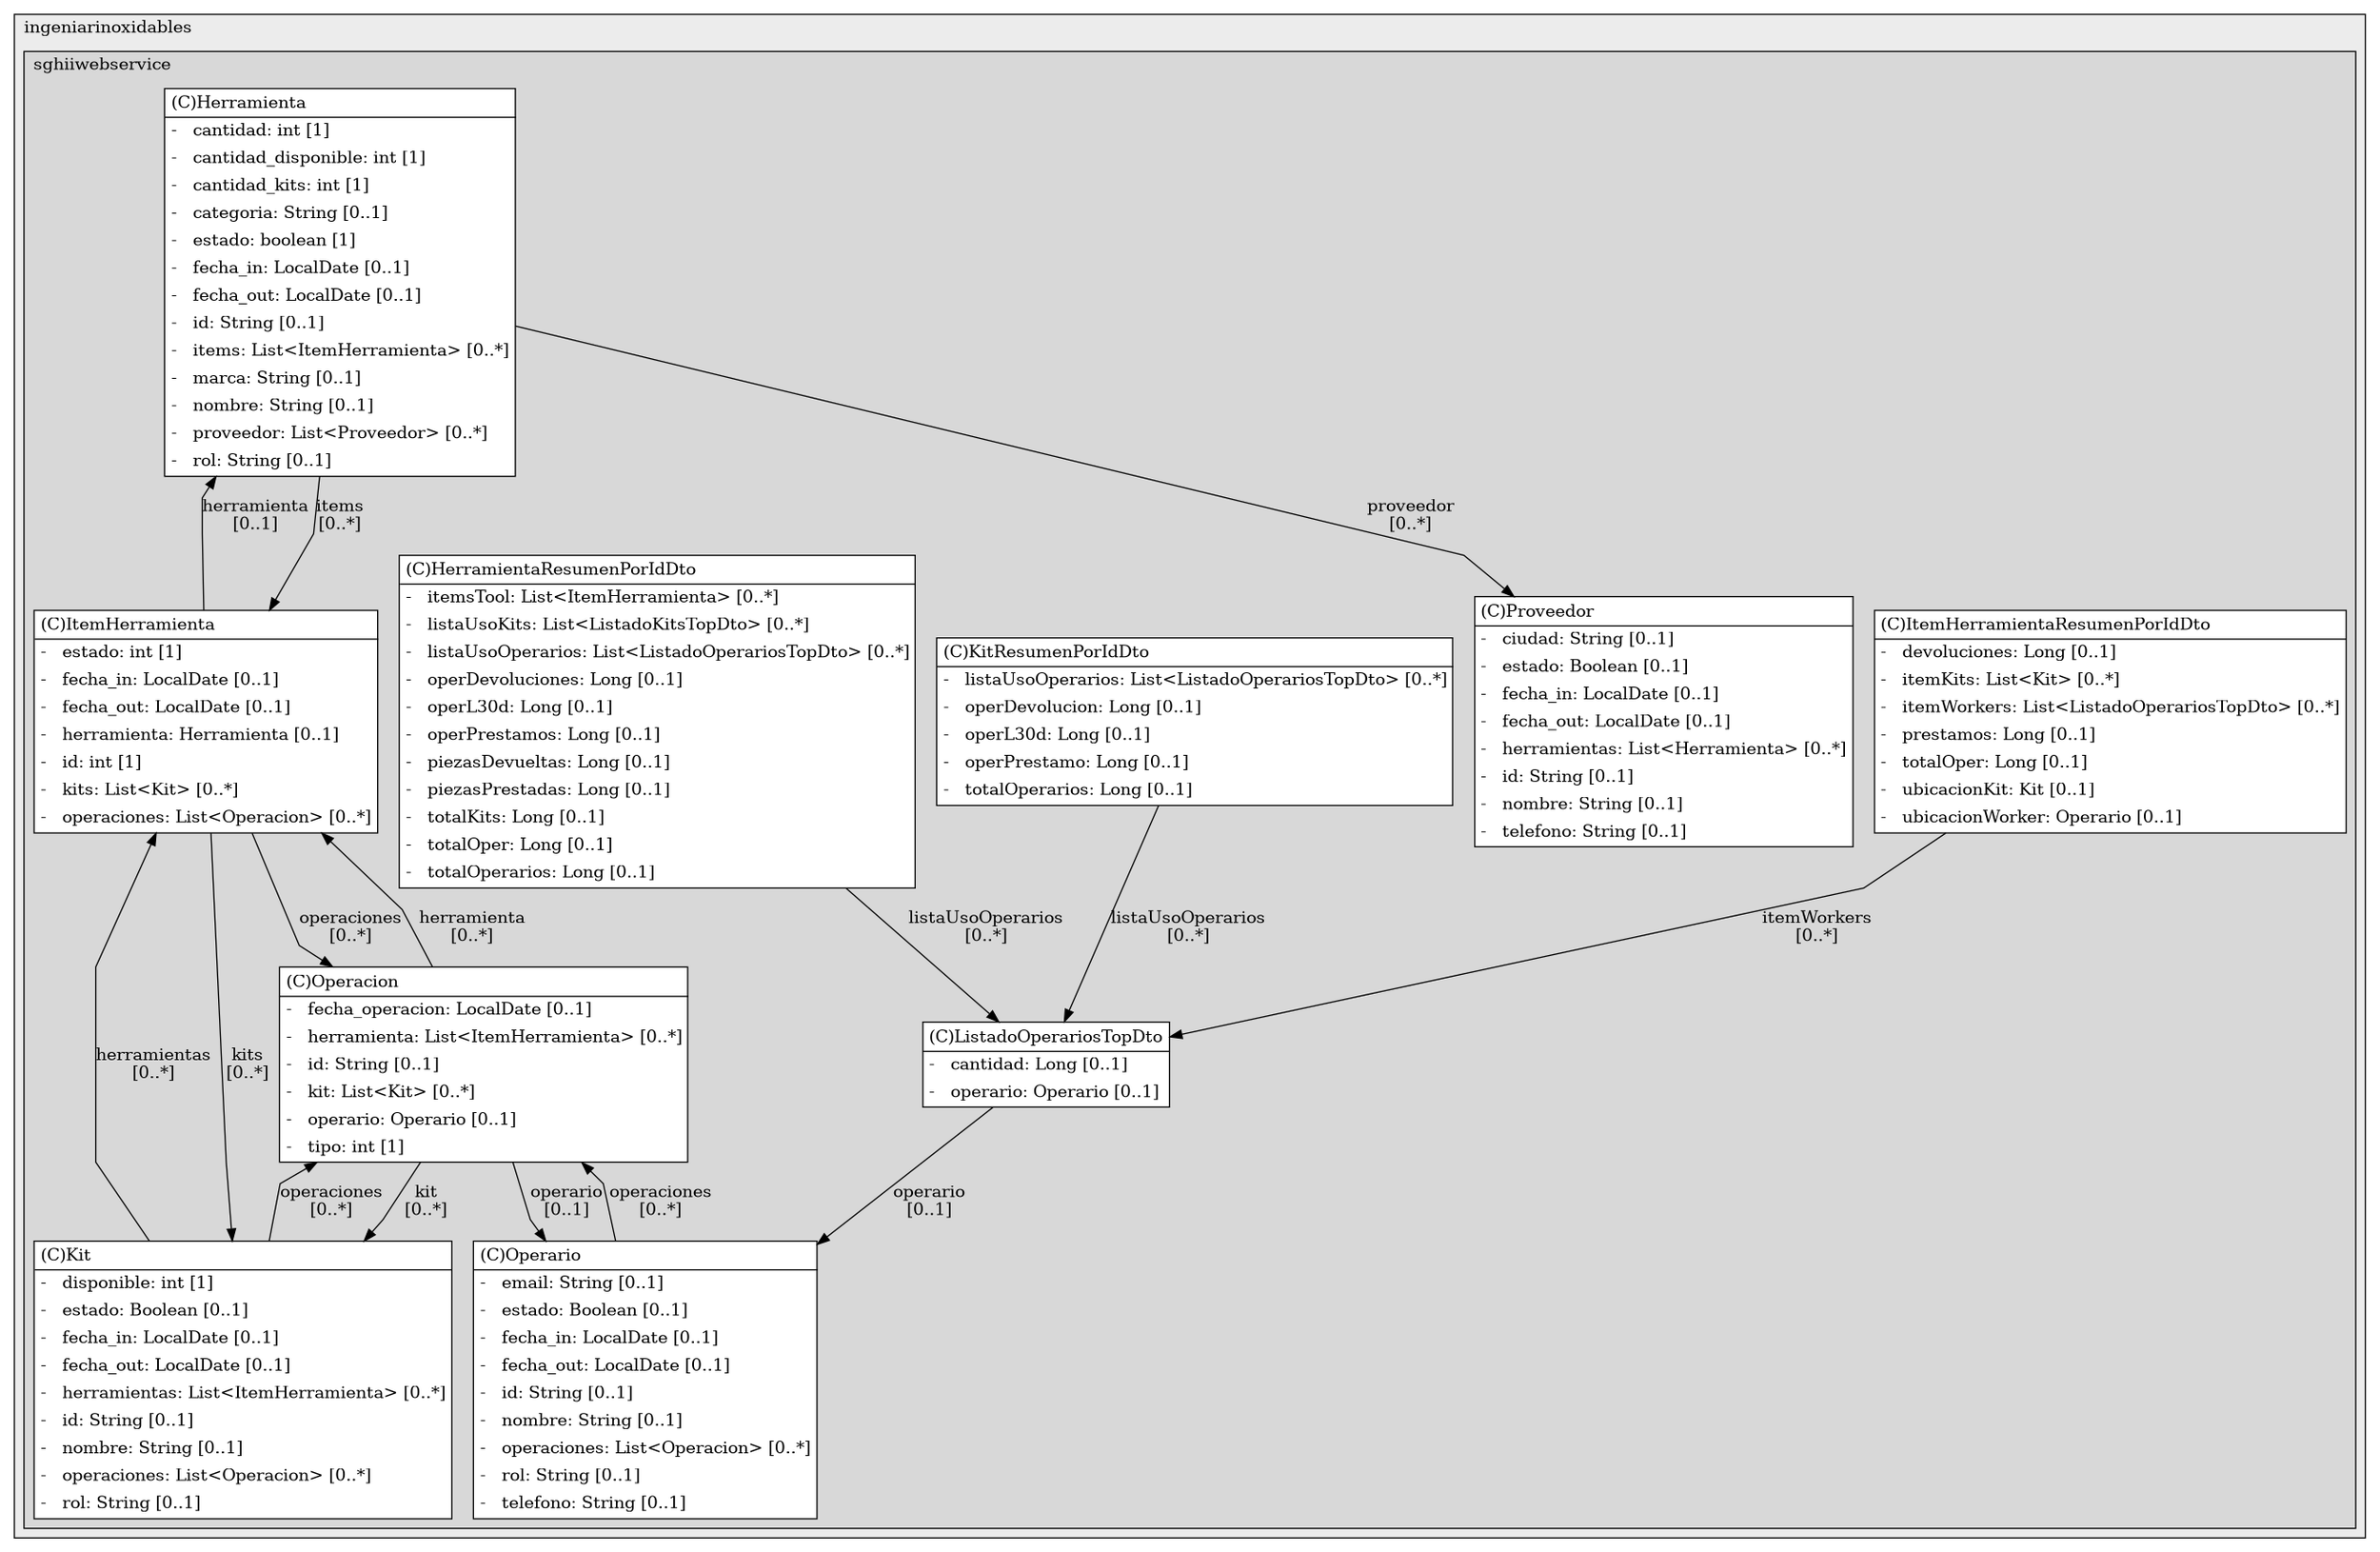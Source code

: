 @startuml

/' diagram meta data start
config=StructureConfiguration;
{
  "projectClassification": {
    "searchMode": "OpenProject", // OpenProject, AllProjects
    "includedProjects": "",
    "pathEndKeywords": "*.impl",
    "isClientPath": "",
    "isClientName": "",
    "isTestPath": "",
    "isTestName": "",
    "isMappingPath": "",
    "isMappingName": "",
    "isDataAccessPath": "",
    "isDataAccessName": "",
    "isDataStructurePath": "",
    "isDataStructureName": "",
    "isInterfaceStructuresPath": "",
    "isInterfaceStructuresName": "",
    "isEntryPointPath": "",
    "isEntryPointName": "",
    "treatFinalFieldsAsMandatory": false
  },
  "graphRestriction": {
    "classPackageExcludeFilter": "",
    "classPackageIncludeFilter": "",
    "classNameExcludeFilter": "",
    "classNameIncludeFilter": "",
    "methodNameExcludeFilter": "",
    "methodNameIncludeFilter": "",
    "removeByInheritance": "", // inheritance/annotation based filtering is done in a second step
    "removeByAnnotation": "",
    "removeByClassPackage": "", // cleanup the graph after inheritance/annotation based filtering is done
    "removeByClassName": "",
    "cutMappings": false,
    "cutEnum": true,
    "cutTests": true,
    "cutClient": true,
    "cutDataAccess": false,
    "cutInterfaceStructures": false,
    "cutDataStructures": false,
    "cutGetterAndSetter": true,
    "cutConstructors": true
  },
  "graphTraversal": {
    "forwardDepth": 6,
    "backwardDepth": 6,
    "classPackageExcludeFilter": "",
    "classPackageIncludeFilter": "",
    "classNameExcludeFilter": "",
    "classNameIncludeFilter": "",
    "methodNameExcludeFilter": "",
    "methodNameIncludeFilter": "",
    "hideMappings": false,
    "hideDataStructures": false,
    "hidePrivateMethods": true,
    "hideInterfaceCalls": true, // indirection: implementation -> interface (is hidden) -> implementation
    "onlyShowApplicationEntryPoints": false, // root node is included
    "useMethodCallsForStructureDiagram": "ForwardOnly" // ForwardOnly, BothDirections, No
  },
  "details": {
    "aggregation": "GroupByClass", // ByClass, GroupByClass, None
    "showClassGenericTypes": true,
    "showMethods": true,
    "showMethodParameterNames": true,
    "showMethodParameterTypes": true,
    "showMethodReturnType": true,
    "showPackageLevels": 2,
    "showDetailedClassStructure": true
  },
  "rootClass": "com.ingeniarinoxidables.sghiiwebservice.DTOs.ListadoOperariosTopDto",
  "extensionCallbackMethod": "" // qualified.class.name#methodName - signature: public static String method(String)
}
diagram meta data end '/



digraph g {
    rankdir="TB"
    splines=polyline
    

'nodes 
subgraph cluster_1197233471 { 
   	label=ingeniarinoxidables
	labeljust=l
	fillcolor="#ececec"
	style=filled
   
   subgraph cluster_593371288 { 
   	label=sghiiwebservice
	labeljust=l
	fillcolor="#d8d8d8"
	style=filled
   
   Herramienta1825860153[
	label=<<TABLE BORDER="1" CELLBORDER="0" CELLPADDING="4" CELLSPACING="0">
<TR><TD ALIGN="LEFT" >(C)Herramienta</TD></TR>
<HR/>
<TR><TD ALIGN="LEFT" >-   cantidad: int [1]</TD></TR>
<TR><TD ALIGN="LEFT" >-   cantidad_disponible: int [1]</TD></TR>
<TR><TD ALIGN="LEFT" >-   cantidad_kits: int [1]</TD></TR>
<TR><TD ALIGN="LEFT" >-   categoria: String [0..1]</TD></TR>
<TR><TD ALIGN="LEFT" >-   estado: boolean [1]</TD></TR>
<TR><TD ALIGN="LEFT" >-   fecha_in: LocalDate [0..1]</TD></TR>
<TR><TD ALIGN="LEFT" >-   fecha_out: LocalDate [0..1]</TD></TR>
<TR><TD ALIGN="LEFT" >-   id: String [0..1]</TD></TR>
<TR><TD ALIGN="LEFT" >-   items: List&lt;ItemHerramienta&gt; [0..*]</TD></TR>
<TR><TD ALIGN="LEFT" >-   marca: String [0..1]</TD></TR>
<TR><TD ALIGN="LEFT" >-   nombre: String [0..1]</TD></TR>
<TR><TD ALIGN="LEFT" >-   proveedor: List&lt;Proveedor&gt; [0..*]</TD></TR>
<TR><TD ALIGN="LEFT" >-   rol: String [0..1]</TD></TR>
</TABLE>>
	style=filled
	margin=0
	shape=plaintext
	fillcolor="#FFFFFF"
];

HerramientaResumenPorIdDto1350371111[
	label=<<TABLE BORDER="1" CELLBORDER="0" CELLPADDING="4" CELLSPACING="0">
<TR><TD ALIGN="LEFT" >(C)HerramientaResumenPorIdDto</TD></TR>
<HR/>
<TR><TD ALIGN="LEFT" >-   itemsTool: List&lt;ItemHerramienta&gt; [0..*]</TD></TR>
<TR><TD ALIGN="LEFT" >-   listaUsoKits: List&lt;ListadoKitsTopDto&gt; [0..*]</TD></TR>
<TR><TD ALIGN="LEFT" >-   listaUsoOperarios: List&lt;ListadoOperariosTopDto&gt; [0..*]</TD></TR>
<TR><TD ALIGN="LEFT" >-   operDevoluciones: Long [0..1]</TD></TR>
<TR><TD ALIGN="LEFT" >-   operL30d: Long [0..1]</TD></TR>
<TR><TD ALIGN="LEFT" >-   operPrestamos: Long [0..1]</TD></TR>
<TR><TD ALIGN="LEFT" >-   piezasDevueltas: Long [0..1]</TD></TR>
<TR><TD ALIGN="LEFT" >-   piezasPrestadas: Long [0..1]</TD></TR>
<TR><TD ALIGN="LEFT" >-   totalKits: Long [0..1]</TD></TR>
<TR><TD ALIGN="LEFT" >-   totalOper: Long [0..1]</TD></TR>
<TR><TD ALIGN="LEFT" >-   totalOperarios: Long [0..1]</TD></TR>
</TABLE>>
	style=filled
	margin=0
	shape=plaintext
	fillcolor="#FFFFFF"
];

ItemHerramienta1825860153[
	label=<<TABLE BORDER="1" CELLBORDER="0" CELLPADDING="4" CELLSPACING="0">
<TR><TD ALIGN="LEFT" >(C)ItemHerramienta</TD></TR>
<HR/>
<TR><TD ALIGN="LEFT" >-   estado: int [1]</TD></TR>
<TR><TD ALIGN="LEFT" >-   fecha_in: LocalDate [0..1]</TD></TR>
<TR><TD ALIGN="LEFT" >-   fecha_out: LocalDate [0..1]</TD></TR>
<TR><TD ALIGN="LEFT" >-   herramienta: Herramienta [0..1]</TD></TR>
<TR><TD ALIGN="LEFT" >-   id: int [1]</TD></TR>
<TR><TD ALIGN="LEFT" >-   kits: List&lt;Kit&gt; [0..*]</TD></TR>
<TR><TD ALIGN="LEFT" >-   operaciones: List&lt;Operacion&gt; [0..*]</TD></TR>
</TABLE>>
	style=filled
	margin=0
	shape=plaintext
	fillcolor="#FFFFFF"
];

ItemHerramientaResumenPorIdDto1350371111[
	label=<<TABLE BORDER="1" CELLBORDER="0" CELLPADDING="4" CELLSPACING="0">
<TR><TD ALIGN="LEFT" >(C)ItemHerramientaResumenPorIdDto</TD></TR>
<HR/>
<TR><TD ALIGN="LEFT" >-   devoluciones: Long [0..1]</TD></TR>
<TR><TD ALIGN="LEFT" >-   itemKits: List&lt;Kit&gt; [0..*]</TD></TR>
<TR><TD ALIGN="LEFT" >-   itemWorkers: List&lt;ListadoOperariosTopDto&gt; [0..*]</TD></TR>
<TR><TD ALIGN="LEFT" >-   prestamos: Long [0..1]</TD></TR>
<TR><TD ALIGN="LEFT" >-   totalOper: Long [0..1]</TD></TR>
<TR><TD ALIGN="LEFT" >-   ubicacionKit: Kit [0..1]</TD></TR>
<TR><TD ALIGN="LEFT" >-   ubicacionWorker: Operario [0..1]</TD></TR>
</TABLE>>
	style=filled
	margin=0
	shape=plaintext
	fillcolor="#FFFFFF"
];

Kit1825860153[
	label=<<TABLE BORDER="1" CELLBORDER="0" CELLPADDING="4" CELLSPACING="0">
<TR><TD ALIGN="LEFT" >(C)Kit</TD></TR>
<HR/>
<TR><TD ALIGN="LEFT" >-   disponible: int [1]</TD></TR>
<TR><TD ALIGN="LEFT" >-   estado: Boolean [0..1]</TD></TR>
<TR><TD ALIGN="LEFT" >-   fecha_in: LocalDate [0..1]</TD></TR>
<TR><TD ALIGN="LEFT" >-   fecha_out: LocalDate [0..1]</TD></TR>
<TR><TD ALIGN="LEFT" >-   herramientas: List&lt;ItemHerramienta&gt; [0..*]</TD></TR>
<TR><TD ALIGN="LEFT" >-   id: String [0..1]</TD></TR>
<TR><TD ALIGN="LEFT" >-   nombre: String [0..1]</TD></TR>
<TR><TD ALIGN="LEFT" >-   operaciones: List&lt;Operacion&gt; [0..*]</TD></TR>
<TR><TD ALIGN="LEFT" >-   rol: String [0..1]</TD></TR>
</TABLE>>
	style=filled
	margin=0
	shape=plaintext
	fillcolor="#FFFFFF"
];

KitResumenPorIdDto1350371111[
	label=<<TABLE BORDER="1" CELLBORDER="0" CELLPADDING="4" CELLSPACING="0">
<TR><TD ALIGN="LEFT" >(C)KitResumenPorIdDto</TD></TR>
<HR/>
<TR><TD ALIGN="LEFT" >-   listaUsoOperarios: List&lt;ListadoOperariosTopDto&gt; [0..*]</TD></TR>
<TR><TD ALIGN="LEFT" >-   operDevolucion: Long [0..1]</TD></TR>
<TR><TD ALIGN="LEFT" >-   operL30d: Long [0..1]</TD></TR>
<TR><TD ALIGN="LEFT" >-   operPrestamo: Long [0..1]</TD></TR>
<TR><TD ALIGN="LEFT" >-   totalOperarios: Long [0..1]</TD></TR>
</TABLE>>
	style=filled
	margin=0
	shape=plaintext
	fillcolor="#FFFFFF"
];

ListadoOperariosTopDto1350371111[
	label=<<TABLE BORDER="1" CELLBORDER="0" CELLPADDING="4" CELLSPACING="0">
<TR><TD ALIGN="LEFT" >(C)ListadoOperariosTopDto</TD></TR>
<HR/>
<TR><TD ALIGN="LEFT" >-   cantidad: Long [0..1]</TD></TR>
<TR><TD ALIGN="LEFT" >-   operario: Operario [0..1]</TD></TR>
</TABLE>>
	style=filled
	margin=0
	shape=plaintext
	fillcolor="#FFFFFF"
];

Operacion1825860153[
	label=<<TABLE BORDER="1" CELLBORDER="0" CELLPADDING="4" CELLSPACING="0">
<TR><TD ALIGN="LEFT" >(C)Operacion</TD></TR>
<HR/>
<TR><TD ALIGN="LEFT" >-   fecha_operacion: LocalDate [0..1]</TD></TR>
<TR><TD ALIGN="LEFT" >-   herramienta: List&lt;ItemHerramienta&gt; [0..*]</TD></TR>
<TR><TD ALIGN="LEFT" >-   id: String [0..1]</TD></TR>
<TR><TD ALIGN="LEFT" >-   kit: List&lt;Kit&gt; [0..*]</TD></TR>
<TR><TD ALIGN="LEFT" >-   operario: Operario [0..1]</TD></TR>
<TR><TD ALIGN="LEFT" >-   tipo: int [1]</TD></TR>
</TABLE>>
	style=filled
	margin=0
	shape=plaintext
	fillcolor="#FFFFFF"
];

Operario1825860153[
	label=<<TABLE BORDER="1" CELLBORDER="0" CELLPADDING="4" CELLSPACING="0">
<TR><TD ALIGN="LEFT" >(C)Operario</TD></TR>
<HR/>
<TR><TD ALIGN="LEFT" >-   email: String [0..1]</TD></TR>
<TR><TD ALIGN="LEFT" >-   estado: Boolean [0..1]</TD></TR>
<TR><TD ALIGN="LEFT" >-   fecha_in: LocalDate [0..1]</TD></TR>
<TR><TD ALIGN="LEFT" >-   fecha_out: LocalDate [0..1]</TD></TR>
<TR><TD ALIGN="LEFT" >-   id: String [0..1]</TD></TR>
<TR><TD ALIGN="LEFT" >-   nombre: String [0..1]</TD></TR>
<TR><TD ALIGN="LEFT" >-   operaciones: List&lt;Operacion&gt; [0..*]</TD></TR>
<TR><TD ALIGN="LEFT" >-   rol: String [0..1]</TD></TR>
<TR><TD ALIGN="LEFT" >-   telefono: String [0..1]</TD></TR>
</TABLE>>
	style=filled
	margin=0
	shape=plaintext
	fillcolor="#FFFFFF"
];

Proveedor1825860153[
	label=<<TABLE BORDER="1" CELLBORDER="0" CELLPADDING="4" CELLSPACING="0">
<TR><TD ALIGN="LEFT" >(C)Proveedor</TD></TR>
<HR/>
<TR><TD ALIGN="LEFT" >-   ciudad: String [0..1]</TD></TR>
<TR><TD ALIGN="LEFT" >-   estado: Boolean [0..1]</TD></TR>
<TR><TD ALIGN="LEFT" >-   fecha_in: LocalDate [0..1]</TD></TR>
<TR><TD ALIGN="LEFT" >-   fecha_out: LocalDate [0..1]</TD></TR>
<TR><TD ALIGN="LEFT" >-   herramientas: List&lt;Herramienta&gt; [0..*]</TD></TR>
<TR><TD ALIGN="LEFT" >-   id: String [0..1]</TD></TR>
<TR><TD ALIGN="LEFT" >-   nombre: String [0..1]</TD></TR>
<TR><TD ALIGN="LEFT" >-   telefono: String [0..1]</TD></TR>
</TABLE>>
	style=filled
	margin=0
	shape=plaintext
	fillcolor="#FFFFFF"
];
} 
} 

'edges    
Herramienta1825860153 -> ItemHerramienta1825860153[label="items
[0..*]"];
Herramienta1825860153 -> Proveedor1825860153[label="proveedor
[0..*]"];
HerramientaResumenPorIdDto1350371111 -> ListadoOperariosTopDto1350371111[label="listaUsoOperarios
[0..*]"];
ItemHerramienta1825860153 -> Herramienta1825860153[label="herramienta
[0..1]"];
ItemHerramienta1825860153 -> Kit1825860153[label="kits
[0..*]"];
ItemHerramienta1825860153 -> Operacion1825860153[label="operaciones
[0..*]"];
ItemHerramientaResumenPorIdDto1350371111 -> ListadoOperariosTopDto1350371111[label="itemWorkers
[0..*]"];
Kit1825860153 -> ItemHerramienta1825860153[label="herramientas
[0..*]"];
Kit1825860153 -> Operacion1825860153[label="operaciones
[0..*]"];
KitResumenPorIdDto1350371111 -> ListadoOperariosTopDto1350371111[label="listaUsoOperarios
[0..*]"];
ListadoOperariosTopDto1350371111 -> Operario1825860153[label="operario
[0..1]"];
Operacion1825860153 -> ItemHerramienta1825860153[label="herramienta
[0..*]"];
Operacion1825860153 -> Kit1825860153[label="kit
[0..*]"];
Operacion1825860153 -> Operario1825860153[label="operario
[0..1]"];
Operario1825860153 -> Operacion1825860153[label="operaciones
[0..*]"];
    
}
@enduml
